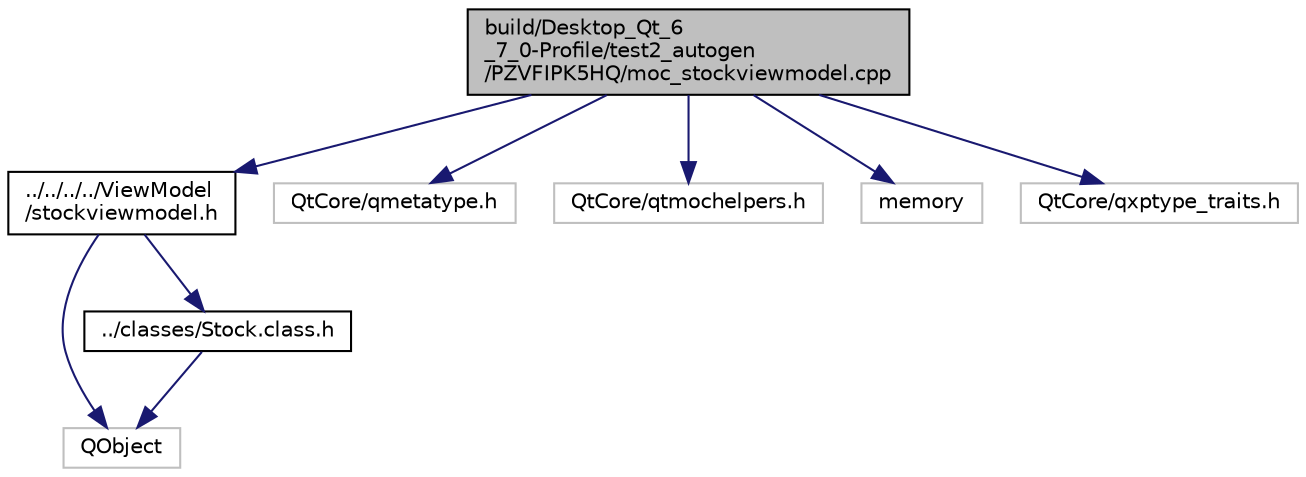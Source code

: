 digraph "build/Desktop_Qt_6_7_0-Profile/test2_autogen/PZVFIPK5HQ/moc_stockviewmodel.cpp"
{
 // LATEX_PDF_SIZE
  edge [fontname="Helvetica",fontsize="10",labelfontname="Helvetica",labelfontsize="10"];
  node [fontname="Helvetica",fontsize="10",shape=record];
  Node1 [label="build/Desktop_Qt_6\l_7_0-Profile/test2_autogen\l/PZVFIPK5HQ/moc_stockviewmodel.cpp",height=0.2,width=0.4,color="black", fillcolor="grey75", style="filled", fontcolor="black",tooltip=" "];
  Node1 -> Node2 [color="midnightblue",fontsize="10",style="solid"];
  Node2 [label="../../../../ViewModel\l/stockviewmodel.h",height=0.2,width=0.4,color="black", fillcolor="white", style="filled",URL="$stockviewmodel_8h.html",tooltip=" "];
  Node2 -> Node3 [color="midnightblue",fontsize="10",style="solid"];
  Node3 [label="QObject",height=0.2,width=0.4,color="grey75", fillcolor="white", style="filled",tooltip=" "];
  Node2 -> Node4 [color="midnightblue",fontsize="10",style="solid"];
  Node4 [label="../classes/Stock.class.h",height=0.2,width=0.4,color="black", fillcolor="white", style="filled",URL="$Stock_8class_8h.html",tooltip=" "];
  Node4 -> Node3 [color="midnightblue",fontsize="10",style="solid"];
  Node1 -> Node5 [color="midnightblue",fontsize="10",style="solid"];
  Node5 [label="QtCore/qmetatype.h",height=0.2,width=0.4,color="grey75", fillcolor="white", style="filled",tooltip=" "];
  Node1 -> Node6 [color="midnightblue",fontsize="10",style="solid"];
  Node6 [label="QtCore/qtmochelpers.h",height=0.2,width=0.4,color="grey75", fillcolor="white", style="filled",tooltip=" "];
  Node1 -> Node7 [color="midnightblue",fontsize="10",style="solid"];
  Node7 [label="memory",height=0.2,width=0.4,color="grey75", fillcolor="white", style="filled",tooltip=" "];
  Node1 -> Node8 [color="midnightblue",fontsize="10",style="solid"];
  Node8 [label="QtCore/qxptype_traits.h",height=0.2,width=0.4,color="grey75", fillcolor="white", style="filled",tooltip=" "];
}
